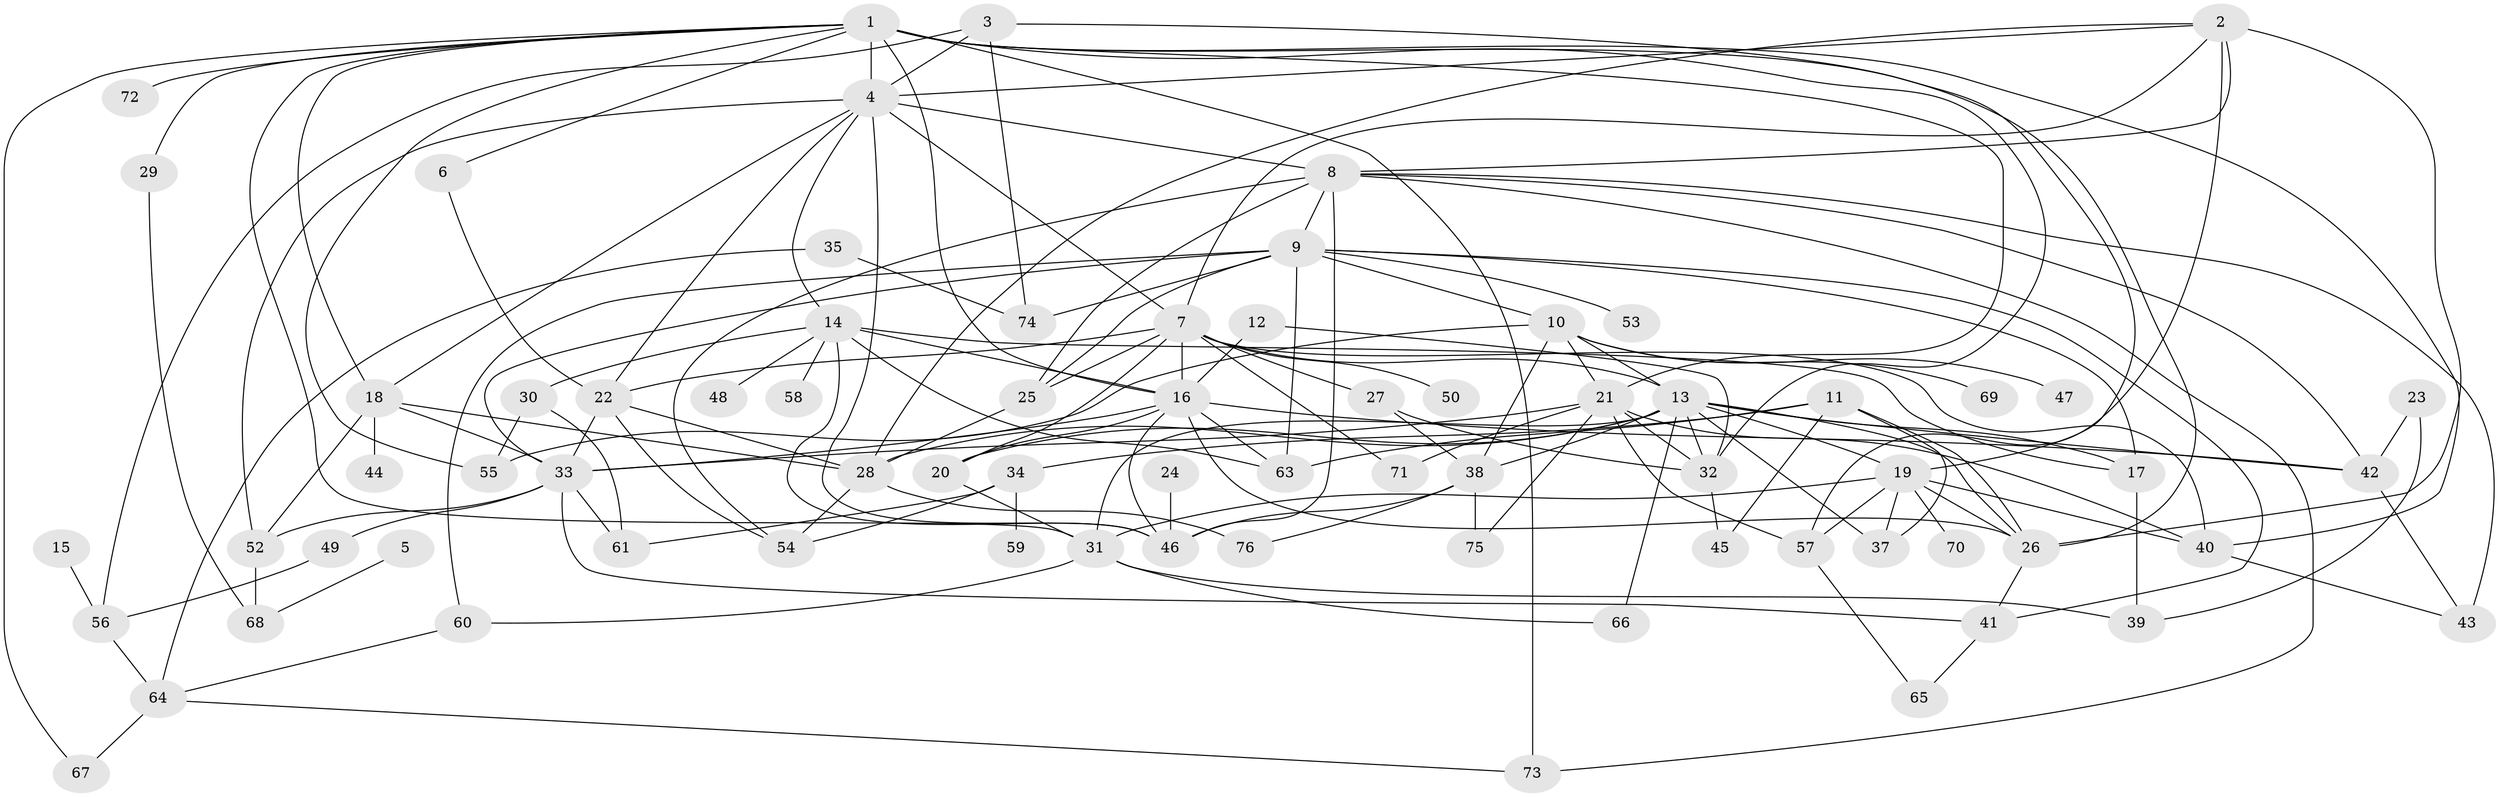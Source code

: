 // original degree distribution, {7: 0.053691275167785234, 5: 0.12751677852348994, 4: 0.174496644295302, 3: 0.22818791946308725, 1: 0.14093959731543623, 6: 0.04697986577181208, 2: 0.2080536912751678, 0: 0.020134228187919462}
// Generated by graph-tools (version 1.1) at 2025/48/03/04/25 22:48:18]
// undirected, 73 vertices, 155 edges
graph export_dot {
  node [color=gray90,style=filled];
  1;
  2;
  3;
  4;
  5;
  6;
  7;
  8;
  9;
  10;
  11;
  12;
  13;
  14;
  15;
  16;
  17;
  18;
  19;
  20;
  21;
  22;
  23;
  24;
  25;
  26;
  27;
  28;
  29;
  30;
  31;
  32;
  33;
  34;
  35;
  37;
  38;
  39;
  40;
  41;
  42;
  43;
  44;
  45;
  46;
  47;
  48;
  49;
  50;
  52;
  53;
  54;
  55;
  56;
  57;
  58;
  59;
  60;
  61;
  63;
  64;
  65;
  66;
  67;
  68;
  69;
  70;
  71;
  72;
  73;
  74;
  75;
  76;
  1 -- 4 [weight=1.0];
  1 -- 6 [weight=1.0];
  1 -- 16 [weight=1.0];
  1 -- 18 [weight=1.0];
  1 -- 21 [weight=1.0];
  1 -- 26 [weight=1.0];
  1 -- 29 [weight=1.0];
  1 -- 31 [weight=1.0];
  1 -- 32 [weight=1.0];
  1 -- 40 [weight=2.0];
  1 -- 55 [weight=1.0];
  1 -- 67 [weight=1.0];
  1 -- 72 [weight=1.0];
  1 -- 73 [weight=1.0];
  2 -- 4 [weight=1.0];
  2 -- 7 [weight=1.0];
  2 -- 8 [weight=1.0];
  2 -- 26 [weight=1.0];
  2 -- 28 [weight=1.0];
  2 -- 57 [weight=1.0];
  3 -- 4 [weight=1.0];
  3 -- 19 [weight=1.0];
  3 -- 56 [weight=1.0];
  3 -- 74 [weight=1.0];
  4 -- 7 [weight=1.0];
  4 -- 8 [weight=1.0];
  4 -- 14 [weight=1.0];
  4 -- 18 [weight=1.0];
  4 -- 22 [weight=1.0];
  4 -- 46 [weight=1.0];
  4 -- 52 [weight=1.0];
  5 -- 68 [weight=1.0];
  6 -- 22 [weight=1.0];
  7 -- 13 [weight=1.0];
  7 -- 16 [weight=1.0];
  7 -- 20 [weight=1.0];
  7 -- 22 [weight=2.0];
  7 -- 25 [weight=1.0];
  7 -- 27 [weight=1.0];
  7 -- 40 [weight=1.0];
  7 -- 50 [weight=1.0];
  7 -- 71 [weight=1.0];
  8 -- 9 [weight=3.0];
  8 -- 25 [weight=1.0];
  8 -- 42 [weight=1.0];
  8 -- 43 [weight=1.0];
  8 -- 46 [weight=2.0];
  8 -- 54 [weight=1.0];
  8 -- 73 [weight=1.0];
  9 -- 10 [weight=1.0];
  9 -- 17 [weight=1.0];
  9 -- 25 [weight=1.0];
  9 -- 33 [weight=1.0];
  9 -- 41 [weight=1.0];
  9 -- 53 [weight=1.0];
  9 -- 60 [weight=1.0];
  9 -- 63 [weight=1.0];
  9 -- 74 [weight=1.0];
  10 -- 13 [weight=1.0];
  10 -- 21 [weight=1.0];
  10 -- 38 [weight=1.0];
  10 -- 47 [weight=1.0];
  10 -- 55 [weight=1.0];
  10 -- 69 [weight=1.0];
  11 -- 26 [weight=1.0];
  11 -- 34 [weight=1.0];
  11 -- 37 [weight=1.0];
  11 -- 45 [weight=1.0];
  11 -- 63 [weight=1.0];
  12 -- 16 [weight=1.0];
  12 -- 32 [weight=1.0];
  13 -- 17 [weight=1.0];
  13 -- 19 [weight=1.0];
  13 -- 20 [weight=1.0];
  13 -- 26 [weight=1.0];
  13 -- 28 [weight=3.0];
  13 -- 31 [weight=1.0];
  13 -- 32 [weight=1.0];
  13 -- 37 [weight=1.0];
  13 -- 38 [weight=1.0];
  13 -- 42 [weight=1.0];
  13 -- 66 [weight=1.0];
  14 -- 16 [weight=1.0];
  14 -- 17 [weight=1.0];
  14 -- 30 [weight=1.0];
  14 -- 46 [weight=2.0];
  14 -- 48 [weight=1.0];
  14 -- 58 [weight=1.0];
  14 -- 63 [weight=1.0];
  15 -- 56 [weight=1.0];
  16 -- 20 [weight=2.0];
  16 -- 26 [weight=1.0];
  16 -- 33 [weight=2.0];
  16 -- 42 [weight=1.0];
  16 -- 46 [weight=1.0];
  16 -- 63 [weight=1.0];
  17 -- 39 [weight=1.0];
  18 -- 28 [weight=2.0];
  18 -- 33 [weight=1.0];
  18 -- 44 [weight=1.0];
  18 -- 52 [weight=1.0];
  19 -- 26 [weight=1.0];
  19 -- 31 [weight=1.0];
  19 -- 37 [weight=1.0];
  19 -- 40 [weight=1.0];
  19 -- 57 [weight=1.0];
  19 -- 70 [weight=1.0];
  20 -- 31 [weight=1.0];
  21 -- 32 [weight=1.0];
  21 -- 33 [weight=1.0];
  21 -- 40 [weight=1.0];
  21 -- 57 [weight=1.0];
  21 -- 71 [weight=1.0];
  21 -- 75 [weight=1.0];
  22 -- 28 [weight=1.0];
  22 -- 33 [weight=1.0];
  22 -- 54 [weight=1.0];
  23 -- 39 [weight=1.0];
  23 -- 42 [weight=1.0];
  24 -- 46 [weight=1.0];
  25 -- 28 [weight=1.0];
  26 -- 41 [weight=1.0];
  27 -- 32 [weight=1.0];
  27 -- 38 [weight=1.0];
  28 -- 54 [weight=1.0];
  28 -- 76 [weight=2.0];
  29 -- 68 [weight=1.0];
  30 -- 55 [weight=1.0];
  30 -- 61 [weight=1.0];
  31 -- 39 [weight=1.0];
  31 -- 60 [weight=1.0];
  31 -- 66 [weight=1.0];
  32 -- 45 [weight=1.0];
  33 -- 41 [weight=1.0];
  33 -- 49 [weight=1.0];
  33 -- 52 [weight=1.0];
  33 -- 61 [weight=1.0];
  34 -- 54 [weight=1.0];
  34 -- 59 [weight=1.0];
  34 -- 61 [weight=1.0];
  35 -- 64 [weight=1.0];
  35 -- 74 [weight=1.0];
  38 -- 46 [weight=2.0];
  38 -- 75 [weight=1.0];
  38 -- 76 [weight=1.0];
  40 -- 43 [weight=1.0];
  41 -- 65 [weight=1.0];
  42 -- 43 [weight=1.0];
  49 -- 56 [weight=1.0];
  52 -- 68 [weight=1.0];
  56 -- 64 [weight=1.0];
  57 -- 65 [weight=1.0];
  60 -- 64 [weight=1.0];
  64 -- 67 [weight=1.0];
  64 -- 73 [weight=1.0];
}
